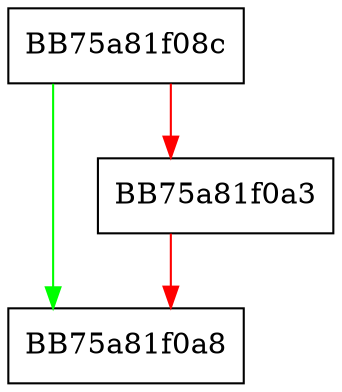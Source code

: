 digraph RemoveDetection {
  node [shape="box"];
  graph [splines=ortho];
  BB75a81f08c -> BB75a81f0a8 [color="green"];
  BB75a81f08c -> BB75a81f0a3 [color="red"];
  BB75a81f0a3 -> BB75a81f0a8 [color="red"];
}